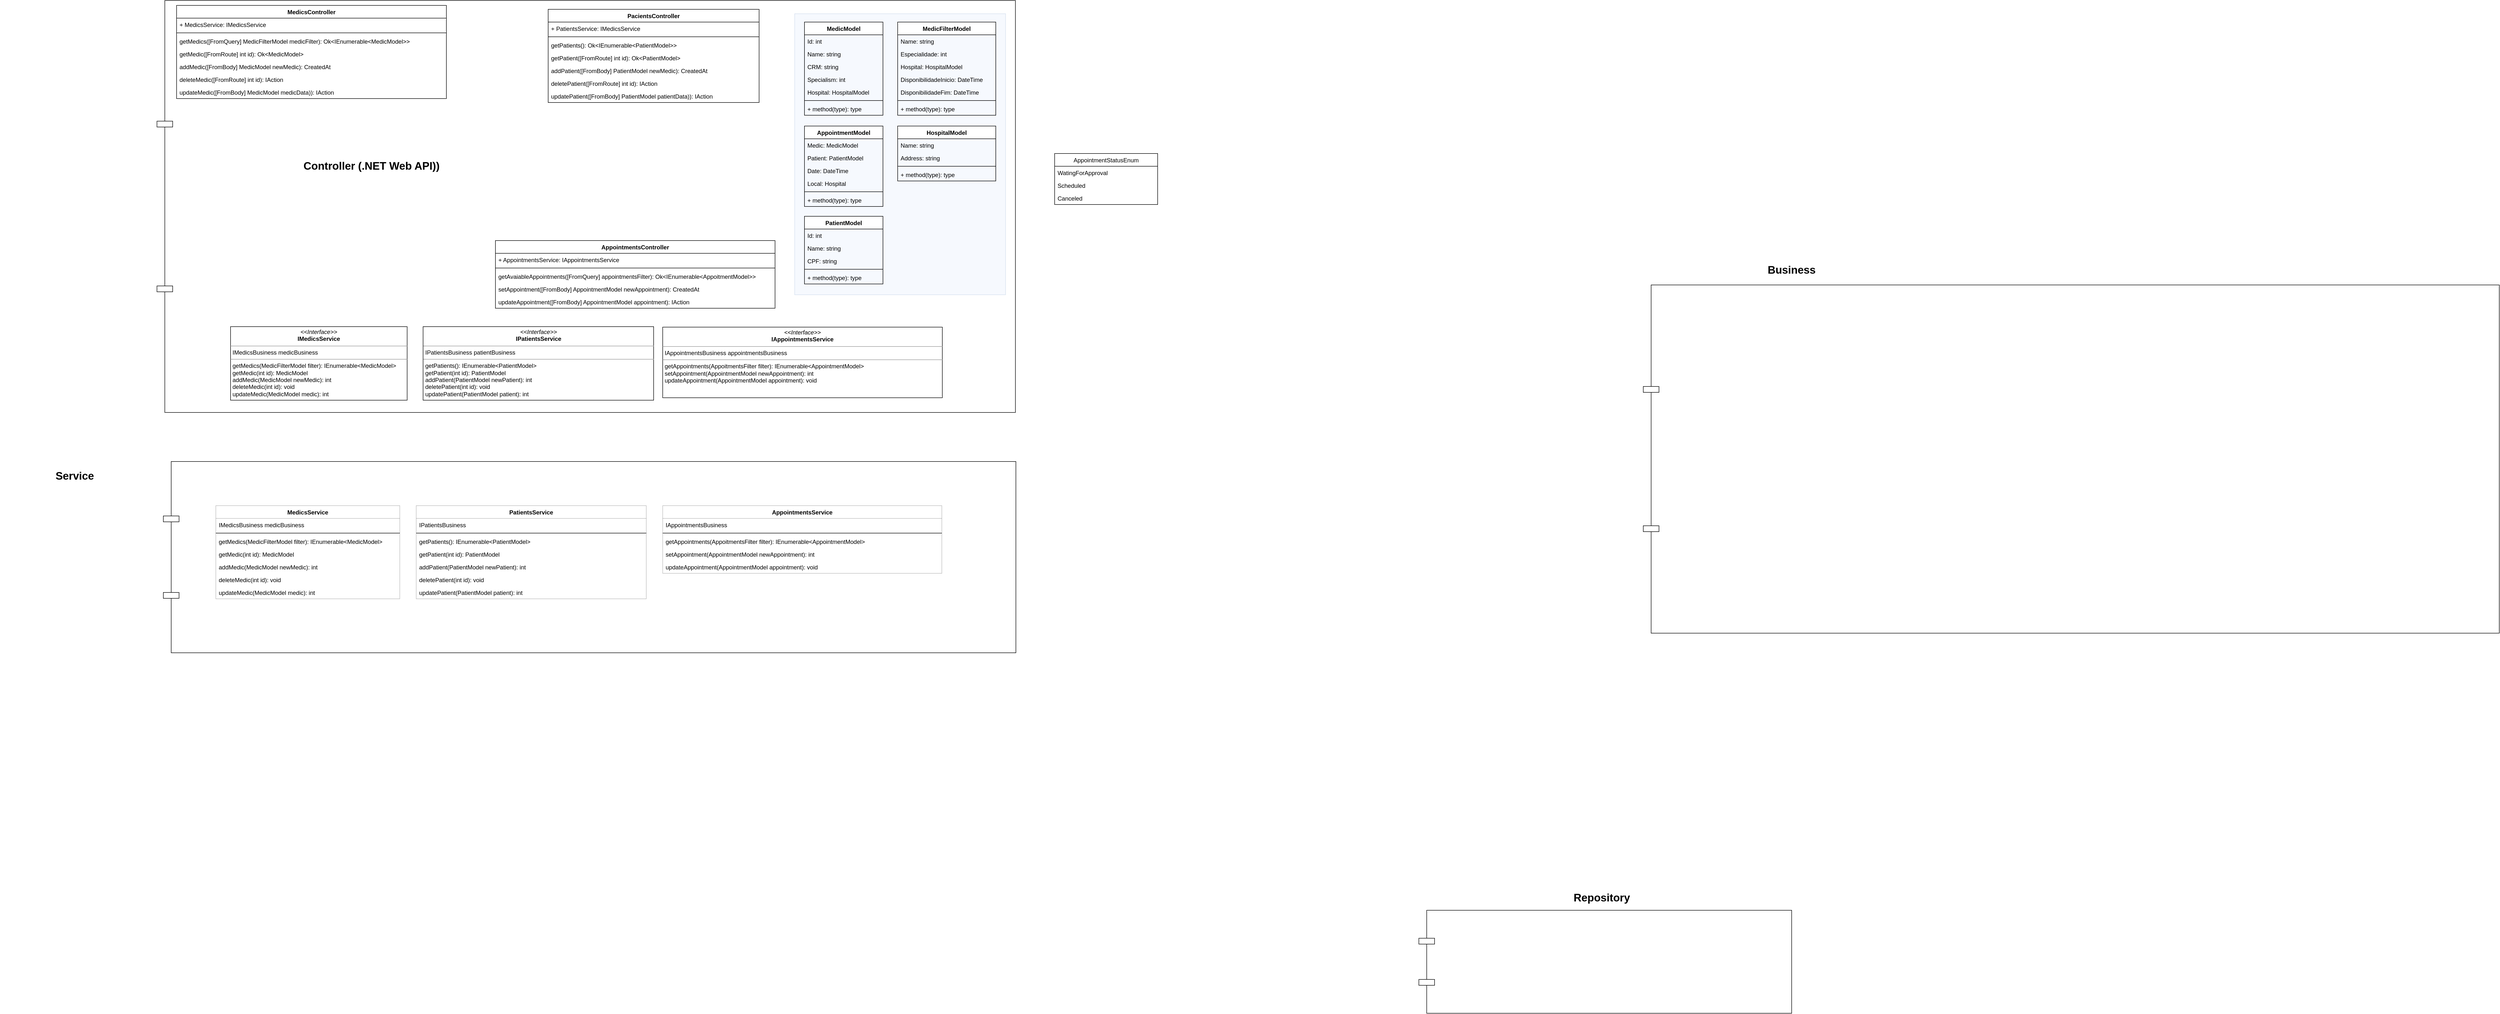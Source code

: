 <mxfile version="12.3.5" type="github" pages="1">
  <diagram id="QFaych85ZG0VaQsIKV3E" name="Page-1">
    <mxGraphModel dx="5543" dy="2633" grid="1" gridSize="10" guides="1" tooltips="1" connect="1" arrows="1" fold="1" page="1" pageScale="1" pageWidth="850" pageHeight="1100" math="0" shadow="0">
      <root>
        <mxCell id="0"/>
        <mxCell id="1" parent="0"/>
        <mxCell id="j8hB8es19KLFHc6PdqS8-7" value="" style="shape=component;align=left;spacingLeft=36;fontSize=22;" parent="1" vertex="1">
          <mxGeometry x="20" y="60" width="1750" height="840" as="geometry"/>
        </mxCell>
        <mxCell id="6EtjrWwbFe3XrMgIN223-20" value="" style="rounded=0;whiteSpace=wrap;html=1;fillColor=#dae8fc;strokeColor=#6c8ebf;opacity=25;" vertex="1" parent="1">
          <mxGeometry x="1320" y="87" width="430" height="573" as="geometry"/>
        </mxCell>
        <mxCell id="j8hB8es19KLFHc6PdqS8-4" value="Controller (.NET Web API))" style="text;html=1;strokeColor=none;fillColor=none;align=center;verticalAlign=middle;whiteSpace=wrap;rounded=0;fontSize=22;fontStyle=1" parent="1" vertex="1">
          <mxGeometry x="305" y="388" width="305" height="20" as="geometry"/>
        </mxCell>
        <mxCell id="j8hB8es19KLFHc6PdqS8-5" value="Business" style="text;html=1;strokeColor=none;fillColor=none;align=center;verticalAlign=middle;whiteSpace=wrap;rounded=0;fontSize=22;fontStyle=1" parent="1" vertex="1">
          <mxGeometry x="3200" y="600" width="305" height="20" as="geometry"/>
        </mxCell>
        <mxCell id="j8hB8es19KLFHc6PdqS8-6" value="Repository" style="text;html=1;strokeColor=none;fillColor=none;align=center;verticalAlign=middle;whiteSpace=wrap;rounded=0;fontSize=22;fontStyle=1" parent="1" vertex="1">
          <mxGeometry x="2812.5" y="1880" width="305" height="20" as="geometry"/>
        </mxCell>
        <mxCell id="j8hB8es19KLFHc6PdqS8-8" value="" style="shape=component;align=left;spacingLeft=36;fontSize=22;" parent="1" vertex="1">
          <mxGeometry x="3050" y="640" width="1745" height="710" as="geometry"/>
        </mxCell>
        <mxCell id="j8hB8es19KLFHc6PdqS8-9" value="" style="shape=component;align=left;spacingLeft=36;fontSize=22;" parent="1" vertex="1">
          <mxGeometry x="2592.5" y="1915" width="760" height="210" as="geometry"/>
        </mxCell>
        <mxCell id="j8hB8es19KLFHc6PdqS8-11" value="MedicsController" style="swimlane;fontStyle=1;align=center;verticalAlign=top;childLayout=stackLayout;horizontal=1;startSize=26;horizontalStack=0;resizeParent=1;resizeParentMax=0;resizeLast=0;collapsible=1;marginBottom=0;fontSize=12;" parent="1" vertex="1">
          <mxGeometry x="60" y="70" width="550" height="190" as="geometry"/>
        </mxCell>
        <mxCell id="j8hB8es19KLFHc6PdqS8-12" value="+ MedicsService: IMedicsService" style="text;strokeColor=none;fillColor=none;align=left;verticalAlign=top;spacingLeft=4;spacingRight=4;overflow=hidden;rotatable=0;points=[[0,0.5],[1,0.5]];portConstraint=eastwest;" parent="j8hB8es19KLFHc6PdqS8-11" vertex="1">
          <mxGeometry y="26" width="550" height="26" as="geometry"/>
        </mxCell>
        <mxCell id="j8hB8es19KLFHc6PdqS8-13" value="" style="line;strokeWidth=1;fillColor=none;align=left;verticalAlign=middle;spacingTop=-1;spacingLeft=3;spacingRight=3;rotatable=0;labelPosition=right;points=[];portConstraint=eastwest;" parent="j8hB8es19KLFHc6PdqS8-11" vertex="1">
          <mxGeometry y="52" width="550" height="8" as="geometry"/>
        </mxCell>
        <mxCell id="j8hB8es19KLFHc6PdqS8-14" value="getMedics([FromQuery] MedicFilterModel medicFilter): Ok&lt;IEnumerable&lt;MedicModel&gt;&gt;" style="text;strokeColor=none;fillColor=none;align=left;verticalAlign=top;spacingLeft=4;spacingRight=4;overflow=hidden;rotatable=0;points=[[0,0.5],[1,0.5]];portConstraint=eastwest;" parent="j8hB8es19KLFHc6PdqS8-11" vertex="1">
          <mxGeometry y="60" width="550" height="26" as="geometry"/>
        </mxCell>
        <mxCell id="j8hB8es19KLFHc6PdqS8-15" value="getMedic([FromRoute] int id): Ok&lt;MedicModel&gt;" style="text;strokeColor=none;fillColor=none;align=left;verticalAlign=top;spacingLeft=4;spacingRight=4;overflow=hidden;rotatable=0;points=[[0,0.5],[1,0.5]];portConstraint=eastwest;" parent="j8hB8es19KLFHc6PdqS8-11" vertex="1">
          <mxGeometry y="86" width="550" height="26" as="geometry"/>
        </mxCell>
        <mxCell id="j8hB8es19KLFHc6PdqS8-16" value="addMedic([FromBody] MedicModel newMedic): CreatedAt" style="text;strokeColor=none;fillColor=none;align=left;verticalAlign=top;spacingLeft=4;spacingRight=4;overflow=hidden;rotatable=0;points=[[0,0.5],[1,0.5]];portConstraint=eastwest;" parent="j8hB8es19KLFHc6PdqS8-11" vertex="1">
          <mxGeometry y="112" width="550" height="26" as="geometry"/>
        </mxCell>
        <mxCell id="j8hB8es19KLFHc6PdqS8-17" value="deleteMedic([FromRoute] int id): IAction" style="text;strokeColor=none;fillColor=none;align=left;verticalAlign=top;spacingLeft=4;spacingRight=4;overflow=hidden;rotatable=0;points=[[0,0.5],[1,0.5]];portConstraint=eastwest;" parent="j8hB8es19KLFHc6PdqS8-11" vertex="1">
          <mxGeometry y="138" width="550" height="26" as="geometry"/>
        </mxCell>
        <mxCell id="j8hB8es19KLFHc6PdqS8-18" value="updateMedic([FromBody] MedicModel medicData)): IAction" style="text;strokeColor=none;fillColor=none;align=left;verticalAlign=top;spacingLeft=4;spacingRight=4;overflow=hidden;rotatable=0;points=[[0,0.5],[1,0.5]];portConstraint=eastwest;" parent="j8hB8es19KLFHc6PdqS8-11" vertex="1">
          <mxGeometry y="164" width="550" height="26" as="geometry"/>
        </mxCell>
        <mxCell id="j8hB8es19KLFHc6PdqS8-19" value="PacientsController" style="swimlane;fontStyle=1;align=center;verticalAlign=top;childLayout=stackLayout;horizontal=1;startSize=26;horizontalStack=0;resizeParent=1;resizeParentMax=0;resizeLast=0;collapsible=1;marginBottom=0;fontSize=12;" parent="1" vertex="1">
          <mxGeometry x="817.5" y="78" width="430" height="190" as="geometry"/>
        </mxCell>
        <mxCell id="j8hB8es19KLFHc6PdqS8-20" value="+ PatientsService: IMedicsService" style="text;strokeColor=none;fillColor=none;align=left;verticalAlign=top;spacingLeft=4;spacingRight=4;overflow=hidden;rotatable=0;points=[[0,0.5],[1,0.5]];portConstraint=eastwest;" parent="j8hB8es19KLFHc6PdqS8-19" vertex="1">
          <mxGeometry y="26" width="430" height="26" as="geometry"/>
        </mxCell>
        <mxCell id="j8hB8es19KLFHc6PdqS8-21" value="" style="line;strokeWidth=1;fillColor=none;align=left;verticalAlign=middle;spacingTop=-1;spacingLeft=3;spacingRight=3;rotatable=0;labelPosition=right;points=[];portConstraint=eastwest;" parent="j8hB8es19KLFHc6PdqS8-19" vertex="1">
          <mxGeometry y="52" width="430" height="8" as="geometry"/>
        </mxCell>
        <mxCell id="j8hB8es19KLFHc6PdqS8-22" value="getPatients(): Ok&lt;IEnumerable&lt;PatientModel&gt;&gt;" style="text;strokeColor=none;fillColor=none;align=left;verticalAlign=top;spacingLeft=4;spacingRight=4;overflow=hidden;rotatable=0;points=[[0,0.5],[1,0.5]];portConstraint=eastwest;" parent="j8hB8es19KLFHc6PdqS8-19" vertex="1">
          <mxGeometry y="60" width="430" height="26" as="geometry"/>
        </mxCell>
        <mxCell id="j8hB8es19KLFHc6PdqS8-23" value="getPatient([FromRoute] int id): Ok&lt;PatientModel&gt;" style="text;strokeColor=none;fillColor=none;align=left;verticalAlign=top;spacingLeft=4;spacingRight=4;overflow=hidden;rotatable=0;points=[[0,0.5],[1,0.5]];portConstraint=eastwest;" parent="j8hB8es19KLFHc6PdqS8-19" vertex="1">
          <mxGeometry y="86" width="430" height="26" as="geometry"/>
        </mxCell>
        <mxCell id="j8hB8es19KLFHc6PdqS8-24" value="addPatient([FromBody] PatientModel newMedic): CreatedAt" style="text;strokeColor=none;fillColor=none;align=left;verticalAlign=top;spacingLeft=4;spacingRight=4;overflow=hidden;rotatable=0;points=[[0,0.5],[1,0.5]];portConstraint=eastwest;" parent="j8hB8es19KLFHc6PdqS8-19" vertex="1">
          <mxGeometry y="112" width="430" height="26" as="geometry"/>
        </mxCell>
        <mxCell id="j8hB8es19KLFHc6PdqS8-25" value="deletePatient([FromRoute] int id): IAction" style="text;strokeColor=none;fillColor=none;align=left;verticalAlign=top;spacingLeft=4;spacingRight=4;overflow=hidden;rotatable=0;points=[[0,0.5],[1,0.5]];portConstraint=eastwest;" parent="j8hB8es19KLFHc6PdqS8-19" vertex="1">
          <mxGeometry y="138" width="430" height="26" as="geometry"/>
        </mxCell>
        <mxCell id="j8hB8es19KLFHc6PdqS8-26" value="updatePatient([FromBody] PatientModel patientData)): IAction" style="text;strokeColor=none;fillColor=none;align=left;verticalAlign=top;spacingLeft=4;spacingRight=4;overflow=hidden;rotatable=0;points=[[0,0.5],[1,0.5]];portConstraint=eastwest;" parent="j8hB8es19KLFHc6PdqS8-19" vertex="1">
          <mxGeometry y="164" width="430" height="26" as="geometry"/>
        </mxCell>
        <mxCell id="j8hB8es19KLFHc6PdqS8-28" value="MedicModel" style="swimlane;fontStyle=1;align=center;verticalAlign=top;childLayout=stackLayout;horizontal=1;startSize=26;horizontalStack=0;resizeParent=1;resizeParentMax=0;resizeLast=0;collapsible=1;marginBottom=0;fontSize=12;" parent="1" vertex="1">
          <mxGeometry x="1340" y="104" width="160" height="190" as="geometry"/>
        </mxCell>
        <mxCell id="j8hB8es19KLFHc6PdqS8-29" value="Id: int" style="text;strokeColor=none;fillColor=none;align=left;verticalAlign=top;spacingLeft=4;spacingRight=4;overflow=hidden;rotatable=0;points=[[0,0.5],[1,0.5]];portConstraint=eastwest;" parent="j8hB8es19KLFHc6PdqS8-28" vertex="1">
          <mxGeometry y="26" width="160" height="26" as="geometry"/>
        </mxCell>
        <mxCell id="j8hB8es19KLFHc6PdqS8-36" value="Name: string" style="text;strokeColor=none;fillColor=none;align=left;verticalAlign=top;spacingLeft=4;spacingRight=4;overflow=hidden;rotatable=0;points=[[0,0.5],[1,0.5]];portConstraint=eastwest;" parent="j8hB8es19KLFHc6PdqS8-28" vertex="1">
          <mxGeometry y="52" width="160" height="26" as="geometry"/>
        </mxCell>
        <mxCell id="j8hB8es19KLFHc6PdqS8-37" value="CRM: string" style="text;strokeColor=none;fillColor=none;align=left;verticalAlign=top;spacingLeft=4;spacingRight=4;overflow=hidden;rotatable=0;points=[[0,0.5],[1,0.5]];portConstraint=eastwest;" parent="j8hB8es19KLFHc6PdqS8-28" vertex="1">
          <mxGeometry y="78" width="160" height="26" as="geometry"/>
        </mxCell>
        <mxCell id="j8hB8es19KLFHc6PdqS8-41" value="Specialism: int" style="text;strokeColor=none;fillColor=none;align=left;verticalAlign=top;spacingLeft=4;spacingRight=4;overflow=hidden;rotatable=0;points=[[0,0.5],[1,0.5]];portConstraint=eastwest;" parent="j8hB8es19KLFHc6PdqS8-28" vertex="1">
          <mxGeometry y="104" width="160" height="26" as="geometry"/>
        </mxCell>
        <mxCell id="j8hB8es19KLFHc6PdqS8-51" value="Hospital: HospitalModel" style="text;strokeColor=none;fillColor=none;align=left;verticalAlign=top;spacingLeft=4;spacingRight=4;overflow=hidden;rotatable=0;points=[[0,0.5],[1,0.5]];portConstraint=eastwest;" parent="j8hB8es19KLFHc6PdqS8-28" vertex="1">
          <mxGeometry y="130" width="160" height="26" as="geometry"/>
        </mxCell>
        <mxCell id="j8hB8es19KLFHc6PdqS8-30" value="" style="line;strokeWidth=1;fillColor=none;align=left;verticalAlign=middle;spacingTop=-1;spacingLeft=3;spacingRight=3;rotatable=0;labelPosition=right;points=[];portConstraint=eastwest;" parent="j8hB8es19KLFHc6PdqS8-28" vertex="1">
          <mxGeometry y="156" width="160" height="8" as="geometry"/>
        </mxCell>
        <mxCell id="j8hB8es19KLFHc6PdqS8-31" value="+ method(type): type" style="text;strokeColor=none;fillColor=none;align=left;verticalAlign=top;spacingLeft=4;spacingRight=4;overflow=hidden;rotatable=0;points=[[0,0.5],[1,0.5]];portConstraint=eastwest;" parent="j8hB8es19KLFHc6PdqS8-28" vertex="1">
          <mxGeometry y="164" width="160" height="26" as="geometry"/>
        </mxCell>
        <mxCell id="j8hB8es19KLFHc6PdqS8-32" value="PatientModel" style="swimlane;fontStyle=1;align=center;verticalAlign=top;childLayout=stackLayout;horizontal=1;startSize=26;horizontalStack=0;resizeParent=1;resizeParentMax=0;resizeLast=0;collapsible=1;marginBottom=0;fontSize=12;" parent="1" vertex="1">
          <mxGeometry x="1340" y="500" width="160" height="138" as="geometry"/>
        </mxCell>
        <mxCell id="j8hB8es19KLFHc6PdqS8-33" value="Id: int" style="text;strokeColor=none;fillColor=none;align=left;verticalAlign=top;spacingLeft=4;spacingRight=4;overflow=hidden;rotatable=0;points=[[0,0.5],[1,0.5]];portConstraint=eastwest;" parent="j8hB8es19KLFHc6PdqS8-32" vertex="1">
          <mxGeometry y="26" width="160" height="26" as="geometry"/>
        </mxCell>
        <mxCell id="j8hB8es19KLFHc6PdqS8-38" value="Name: string" style="text;strokeColor=none;fillColor=none;align=left;verticalAlign=top;spacingLeft=4;spacingRight=4;overflow=hidden;rotatable=0;points=[[0,0.5],[1,0.5]];portConstraint=eastwest;" parent="j8hB8es19KLFHc6PdqS8-32" vertex="1">
          <mxGeometry y="52" width="160" height="26" as="geometry"/>
        </mxCell>
        <mxCell id="j8hB8es19KLFHc6PdqS8-39" value="CPF: string" style="text;strokeColor=none;fillColor=none;align=left;verticalAlign=top;spacingLeft=4;spacingRight=4;overflow=hidden;rotatable=0;points=[[0,0.5],[1,0.5]];portConstraint=eastwest;" parent="j8hB8es19KLFHc6PdqS8-32" vertex="1">
          <mxGeometry y="78" width="160" height="26" as="geometry"/>
        </mxCell>
        <mxCell id="j8hB8es19KLFHc6PdqS8-34" value="" style="line;strokeWidth=1;fillColor=none;align=left;verticalAlign=middle;spacingTop=-1;spacingLeft=3;spacingRight=3;rotatable=0;labelPosition=right;points=[];portConstraint=eastwest;" parent="j8hB8es19KLFHc6PdqS8-32" vertex="1">
          <mxGeometry y="104" width="160" height="8" as="geometry"/>
        </mxCell>
        <mxCell id="j8hB8es19KLFHc6PdqS8-35" value="+ method(type): type" style="text;strokeColor=none;fillColor=none;align=left;verticalAlign=top;spacingLeft=4;spacingRight=4;overflow=hidden;rotatable=0;points=[[0,0.5],[1,0.5]];portConstraint=eastwest;" parent="j8hB8es19KLFHc6PdqS8-32" vertex="1">
          <mxGeometry y="112" width="160" height="26" as="geometry"/>
        </mxCell>
        <mxCell id="j8hB8es19KLFHc6PdqS8-42" value="AppointmentsController" style="swimlane;fontStyle=1;align=center;verticalAlign=top;childLayout=stackLayout;horizontal=1;startSize=26;horizontalStack=0;resizeParent=1;resizeParentMax=0;resizeLast=0;collapsible=1;marginBottom=0;fontSize=12;" parent="1" vertex="1">
          <mxGeometry x="710" y="549.5" width="570" height="138" as="geometry"/>
        </mxCell>
        <mxCell id="j8hB8es19KLFHc6PdqS8-43" value="+ AppointmentsService: IAppointmentsService" style="text;strokeColor=none;fillColor=none;align=left;verticalAlign=top;spacingLeft=4;spacingRight=4;overflow=hidden;rotatable=0;points=[[0,0.5],[1,0.5]];portConstraint=eastwest;" parent="j8hB8es19KLFHc6PdqS8-42" vertex="1">
          <mxGeometry y="26" width="570" height="26" as="geometry"/>
        </mxCell>
        <mxCell id="j8hB8es19KLFHc6PdqS8-44" value="" style="line;strokeWidth=1;fillColor=none;align=left;verticalAlign=middle;spacingTop=-1;spacingLeft=3;spacingRight=3;rotatable=0;labelPosition=right;points=[];portConstraint=eastwest;" parent="j8hB8es19KLFHc6PdqS8-42" vertex="1">
          <mxGeometry y="52" width="570" height="8" as="geometry"/>
        </mxCell>
        <mxCell id="j8hB8es19KLFHc6PdqS8-45" value="getAvaiableAppointments([FromQuery] appointmentsFilter): Ok&lt;IEnumerable&lt;AppoitmentModel&gt;&gt;" style="text;strokeColor=none;fillColor=none;align=left;verticalAlign=top;spacingLeft=4;spacingRight=4;overflow=hidden;rotatable=0;points=[[0,0.5],[1,0.5]];portConstraint=eastwest;" parent="j8hB8es19KLFHc6PdqS8-42" vertex="1">
          <mxGeometry y="60" width="570" height="26" as="geometry"/>
        </mxCell>
        <mxCell id="6EtjrWwbFe3XrMgIN223-1" value="setAppointment([FromBody] AppointmentModel newAppointment): CreatedAt" style="text;strokeColor=none;fillColor=none;align=left;verticalAlign=top;spacingLeft=4;spacingRight=4;overflow=hidden;rotatable=0;points=[[0,0.5],[1,0.5]];portConstraint=eastwest;" vertex="1" parent="j8hB8es19KLFHc6PdqS8-42">
          <mxGeometry y="86" width="570" height="26" as="geometry"/>
        </mxCell>
        <mxCell id="6EtjrWwbFe3XrMgIN223-12" value="updateAppointment([FromBody] AppointmentModel appointment): IAction" style="text;strokeColor=none;fillColor=none;align=left;verticalAlign=top;spacingLeft=4;spacingRight=4;overflow=hidden;rotatable=0;points=[[0,0.5],[1,0.5]];portConstraint=eastwest;" vertex="1" parent="j8hB8es19KLFHc6PdqS8-42">
          <mxGeometry y="112" width="570" height="26" as="geometry"/>
        </mxCell>
        <mxCell id="j8hB8es19KLFHc6PdqS8-52" value="MedicFilterModel" style="swimlane;fontStyle=1;align=center;verticalAlign=top;childLayout=stackLayout;horizontal=1;startSize=26;horizontalStack=0;resizeParent=1;resizeParentMax=0;resizeLast=0;collapsible=1;marginBottom=0;fontSize=12;" parent="1" vertex="1">
          <mxGeometry x="1530" y="104" width="200" height="190" as="geometry"/>
        </mxCell>
        <mxCell id="j8hB8es19KLFHc6PdqS8-54" value="Name: string" style="text;strokeColor=none;fillColor=none;align=left;verticalAlign=top;spacingLeft=4;spacingRight=4;overflow=hidden;rotatable=0;points=[[0,0.5],[1,0.5]];portConstraint=eastwest;" parent="j8hB8es19KLFHc6PdqS8-52" vertex="1">
          <mxGeometry y="26" width="200" height="26" as="geometry"/>
        </mxCell>
        <mxCell id="j8hB8es19KLFHc6PdqS8-56" value="Especialidade: int" style="text;strokeColor=none;fillColor=none;align=left;verticalAlign=top;spacingLeft=4;spacingRight=4;overflow=hidden;rotatable=0;points=[[0,0.5],[1,0.5]];portConstraint=eastwest;" parent="j8hB8es19KLFHc6PdqS8-52" vertex="1">
          <mxGeometry y="52" width="200" height="26" as="geometry"/>
        </mxCell>
        <mxCell id="j8hB8es19KLFHc6PdqS8-57" value="Hospital: HospitalModel" style="text;strokeColor=none;fillColor=none;align=left;verticalAlign=top;spacingLeft=4;spacingRight=4;overflow=hidden;rotatable=0;points=[[0,0.5],[1,0.5]];portConstraint=eastwest;" parent="j8hB8es19KLFHc6PdqS8-52" vertex="1">
          <mxGeometry y="78" width="200" height="26" as="geometry"/>
        </mxCell>
        <mxCell id="j8hB8es19KLFHc6PdqS8-60" value="DisponibilidadeInicio: DateTime" style="text;strokeColor=none;fillColor=none;align=left;verticalAlign=top;spacingLeft=4;spacingRight=4;overflow=hidden;rotatable=0;points=[[0,0.5],[1,0.5]];portConstraint=eastwest;" parent="j8hB8es19KLFHc6PdqS8-52" vertex="1">
          <mxGeometry y="104" width="200" height="26" as="geometry"/>
        </mxCell>
        <mxCell id="j8hB8es19KLFHc6PdqS8-61" value="DisponibilidadeFim: DateTime" style="text;strokeColor=none;fillColor=none;align=left;verticalAlign=top;spacingLeft=4;spacingRight=4;overflow=hidden;rotatable=0;points=[[0,0.5],[1,0.5]];portConstraint=eastwest;" parent="j8hB8es19KLFHc6PdqS8-52" vertex="1">
          <mxGeometry y="130" width="200" height="26" as="geometry"/>
        </mxCell>
        <mxCell id="j8hB8es19KLFHc6PdqS8-58" value="" style="line;strokeWidth=1;fillColor=none;align=left;verticalAlign=middle;spacingTop=-1;spacingLeft=3;spacingRight=3;rotatable=0;labelPosition=right;points=[];portConstraint=eastwest;" parent="j8hB8es19KLFHc6PdqS8-52" vertex="1">
          <mxGeometry y="156" width="200" height="8" as="geometry"/>
        </mxCell>
        <mxCell id="j8hB8es19KLFHc6PdqS8-59" value="+ method(type): type" style="text;strokeColor=none;fillColor=none;align=left;verticalAlign=top;spacingLeft=4;spacingRight=4;overflow=hidden;rotatable=0;points=[[0,0.5],[1,0.5]];portConstraint=eastwest;" parent="j8hB8es19KLFHc6PdqS8-52" vertex="1">
          <mxGeometry y="164" width="200" height="26" as="geometry"/>
        </mxCell>
        <mxCell id="j8hB8es19KLFHc6PdqS8-62" value="AppointmentModel" style="swimlane;fontStyle=1;align=center;verticalAlign=top;childLayout=stackLayout;horizontal=1;startSize=26;horizontalStack=0;resizeParent=1;resizeParentMax=0;resizeLast=0;collapsible=1;marginBottom=0;fontSize=12;" parent="1" vertex="1">
          <mxGeometry x="1340" y="316" width="160" height="164" as="geometry"/>
        </mxCell>
        <mxCell id="j8hB8es19KLFHc6PdqS8-64" value="Medic: MedicModel" style="text;strokeColor=none;fillColor=none;align=left;verticalAlign=top;spacingLeft=4;spacingRight=4;overflow=hidden;rotatable=0;points=[[0,0.5],[1,0.5]];portConstraint=eastwest;" parent="j8hB8es19KLFHc6PdqS8-62" vertex="1">
          <mxGeometry y="26" width="160" height="26" as="geometry"/>
        </mxCell>
        <mxCell id="6EtjrWwbFe3XrMgIN223-2" value="Patient: PatientModel" style="text;strokeColor=none;fillColor=none;align=left;verticalAlign=top;spacingLeft=4;spacingRight=4;overflow=hidden;rotatable=0;points=[[0,0.5],[1,0.5]];portConstraint=eastwest;" vertex="1" parent="j8hB8es19KLFHc6PdqS8-62">
          <mxGeometry y="52" width="160" height="26" as="geometry"/>
        </mxCell>
        <mxCell id="j8hB8es19KLFHc6PdqS8-65" value="Date: DateTime" style="text;strokeColor=none;fillColor=none;align=left;verticalAlign=top;spacingLeft=4;spacingRight=4;overflow=hidden;rotatable=0;points=[[0,0.5],[1,0.5]];portConstraint=eastwest;" parent="j8hB8es19KLFHc6PdqS8-62" vertex="1">
          <mxGeometry y="78" width="160" height="26" as="geometry"/>
        </mxCell>
        <mxCell id="6EtjrWwbFe3XrMgIN223-3" value="Local: Hospital" style="text;strokeColor=none;fillColor=none;align=left;verticalAlign=top;spacingLeft=4;spacingRight=4;overflow=hidden;rotatable=0;points=[[0,0.5],[1,0.5]];portConstraint=eastwest;" vertex="1" parent="j8hB8es19KLFHc6PdqS8-62">
          <mxGeometry y="104" width="160" height="26" as="geometry"/>
        </mxCell>
        <mxCell id="j8hB8es19KLFHc6PdqS8-66" value="" style="line;strokeWidth=1;fillColor=none;align=left;verticalAlign=middle;spacingTop=-1;spacingLeft=3;spacingRight=3;rotatable=0;labelPosition=right;points=[];portConstraint=eastwest;" parent="j8hB8es19KLFHc6PdqS8-62" vertex="1">
          <mxGeometry y="130" width="160" height="8" as="geometry"/>
        </mxCell>
        <mxCell id="j8hB8es19KLFHc6PdqS8-67" value="+ method(type): type" style="text;strokeColor=none;fillColor=none;align=left;verticalAlign=top;spacingLeft=4;spacingRight=4;overflow=hidden;rotatable=0;points=[[0,0.5],[1,0.5]];portConstraint=eastwest;" parent="j8hB8es19KLFHc6PdqS8-62" vertex="1">
          <mxGeometry y="138" width="160" height="26" as="geometry"/>
        </mxCell>
        <mxCell id="j8hB8es19KLFHc6PdqS8-69" value="Service" style="text;html=1;strokeColor=none;fillColor=none;align=center;verticalAlign=middle;whiteSpace=wrap;rounded=0;fontSize=22;fontStyle=1" parent="1" vertex="1">
          <mxGeometry x="-300" y="1020" width="305" height="20" as="geometry"/>
        </mxCell>
        <mxCell id="j8hB8es19KLFHc6PdqS8-70" value="" style="shape=component;align=left;spacingLeft=36;fontSize=22;" parent="1" vertex="1">
          <mxGeometry x="33" y="1000" width="1738" height="390" as="geometry"/>
        </mxCell>
        <mxCell id="6EtjrWwbFe3XrMgIN223-4" value="HospitalModel" style="swimlane;fontStyle=1;align=center;verticalAlign=top;childLayout=stackLayout;horizontal=1;startSize=26;horizontalStack=0;resizeParent=1;resizeParentMax=0;resizeLast=0;collapsible=1;marginBottom=0;fontSize=12;" vertex="1" parent="1">
          <mxGeometry x="1530" y="316" width="200" height="112" as="geometry"/>
        </mxCell>
        <mxCell id="6EtjrWwbFe3XrMgIN223-5" value="Name: string" style="text;strokeColor=none;fillColor=none;align=left;verticalAlign=top;spacingLeft=4;spacingRight=4;overflow=hidden;rotatable=0;points=[[0,0.5],[1,0.5]];portConstraint=eastwest;" vertex="1" parent="6EtjrWwbFe3XrMgIN223-4">
          <mxGeometry y="26" width="200" height="26" as="geometry"/>
        </mxCell>
        <mxCell id="6EtjrWwbFe3XrMgIN223-6" value="Address: string" style="text;strokeColor=none;fillColor=none;align=left;verticalAlign=top;spacingLeft=4;spacingRight=4;overflow=hidden;rotatable=0;points=[[0,0.5],[1,0.5]];portConstraint=eastwest;" vertex="1" parent="6EtjrWwbFe3XrMgIN223-4">
          <mxGeometry y="52" width="200" height="26" as="geometry"/>
        </mxCell>
        <mxCell id="6EtjrWwbFe3XrMgIN223-10" value="" style="line;strokeWidth=1;fillColor=none;align=left;verticalAlign=middle;spacingTop=-1;spacingLeft=3;spacingRight=3;rotatable=0;labelPosition=right;points=[];portConstraint=eastwest;" vertex="1" parent="6EtjrWwbFe3XrMgIN223-4">
          <mxGeometry y="78" width="200" height="8" as="geometry"/>
        </mxCell>
        <mxCell id="6EtjrWwbFe3XrMgIN223-11" value="+ method(type): type" style="text;strokeColor=none;fillColor=none;align=left;verticalAlign=top;spacingLeft=4;spacingRight=4;overflow=hidden;rotatable=0;points=[[0,0.5],[1,0.5]];portConstraint=eastwest;" vertex="1" parent="6EtjrWwbFe3XrMgIN223-4">
          <mxGeometry y="86" width="200" height="26" as="geometry"/>
        </mxCell>
        <mxCell id="6EtjrWwbFe3XrMgIN223-13" value="AppointmentStatusEnum" style="swimlane;fontStyle=0;childLayout=stackLayout;horizontal=1;startSize=26;fillColor=none;horizontalStack=0;resizeParent=1;resizeParentMax=0;resizeLast=0;collapsible=1;marginBottom=0;" vertex="1" parent="1">
          <mxGeometry x="1850" y="372" width="210" height="104" as="geometry"/>
        </mxCell>
        <mxCell id="6EtjrWwbFe3XrMgIN223-14" value="WatingForApproval" style="text;strokeColor=none;fillColor=none;align=left;verticalAlign=top;spacingLeft=4;spacingRight=4;overflow=hidden;rotatable=0;points=[[0,0.5],[1,0.5]];portConstraint=eastwest;" vertex="1" parent="6EtjrWwbFe3XrMgIN223-13">
          <mxGeometry y="26" width="210" height="26" as="geometry"/>
        </mxCell>
        <mxCell id="6EtjrWwbFe3XrMgIN223-15" value="Scheduled" style="text;strokeColor=none;fillColor=none;align=left;verticalAlign=top;spacingLeft=4;spacingRight=4;overflow=hidden;rotatable=0;points=[[0,0.5],[1,0.5]];portConstraint=eastwest;" vertex="1" parent="6EtjrWwbFe3XrMgIN223-13">
          <mxGeometry y="52" width="210" height="26" as="geometry"/>
        </mxCell>
        <mxCell id="6EtjrWwbFe3XrMgIN223-16" value="Canceled" style="text;strokeColor=none;fillColor=none;align=left;verticalAlign=top;spacingLeft=4;spacingRight=4;overflow=hidden;rotatable=0;points=[[0,0.5],[1,0.5]];portConstraint=eastwest;" vertex="1" parent="6EtjrWwbFe3XrMgIN223-13">
          <mxGeometry y="78" width="210" height="26" as="geometry"/>
        </mxCell>
        <mxCell id="6EtjrWwbFe3XrMgIN223-17" value="&lt;p style=&quot;margin: 0px ; margin-top: 4px ; text-align: center&quot;&gt;&lt;i&gt;&amp;lt;&amp;lt;Interface&amp;gt;&amp;gt;&lt;/i&gt;&lt;br&gt;&lt;b&gt;IMedicsService&lt;/b&gt;&lt;/p&gt;&lt;hr size=&quot;1&quot;&gt;&lt;p style=&quot;margin: 0px ; margin-left: 4px&quot;&gt;IMedicsBusiness medicBusiness&lt;/p&gt;&lt;hr size=&quot;1&quot;&gt;&lt;p style=&quot;margin: 0px ; margin-left: 4px&quot;&gt;getMedics(MedicFilterModel filter): IEnumerable&amp;lt;MedicModel&amp;gt;&lt;br&gt;getMedic(int id): MedicModel&lt;/p&gt;&lt;p style=&quot;margin: 0px ; margin-left: 4px&quot;&gt;addMedic(MedicModel newMedic): int&lt;/p&gt;&lt;p style=&quot;margin: 0px ; margin-left: 4px&quot;&gt;deleteMedic(int id): void&lt;/p&gt;&lt;p style=&quot;margin: 0px ; margin-left: 4px&quot;&gt;updateMedic(MedicModel medic): int&lt;/p&gt;" style="verticalAlign=top;align=left;overflow=fill;fontSize=12;fontFamily=Helvetica;html=1;" vertex="1" parent="1">
          <mxGeometry x="170" y="725" width="360" height="150" as="geometry"/>
        </mxCell>
        <mxCell id="6EtjrWwbFe3XrMgIN223-18" value="&lt;p style=&quot;margin: 0px ; margin-top: 4px ; text-align: center&quot;&gt;&lt;i&gt;&amp;lt;&amp;lt;Interface&amp;gt;&amp;gt;&lt;/i&gt;&lt;br&gt;&lt;b&gt;IPatientsService&lt;/b&gt;&lt;/p&gt;&lt;hr size=&quot;1&quot;&gt;&lt;p style=&quot;margin: 0px ; margin-left: 4px&quot;&gt;IPatientsBusiness patientBusiness&lt;/p&gt;&lt;hr size=&quot;1&quot;&gt;&lt;p style=&quot;margin: 0px ; margin-left: 4px&quot;&gt;getPatients(): IEnumerable&amp;lt;PatientModel&amp;gt;&lt;/p&gt;&lt;p style=&quot;margin: 0px ; margin-left: 4px&quot;&gt;getPatient(int id): PatientModel&lt;/p&gt;&lt;p style=&quot;margin: 0px ; margin-left: 4px&quot;&gt;addPatient(PatientModel newPatient): int&lt;/p&gt;&lt;p style=&quot;margin: 0px ; margin-left: 4px&quot;&gt;deletePatient(int id): void&lt;/p&gt;&lt;p style=&quot;margin: 0px ; margin-left: 4px&quot;&gt;updatePatient(PatientModel patient): int&lt;/p&gt;" style="verticalAlign=top;align=left;overflow=fill;fontSize=12;fontFamily=Helvetica;html=1;" vertex="1" parent="1">
          <mxGeometry x="562.5" y="725" width="470" height="150" as="geometry"/>
        </mxCell>
        <mxCell id="6EtjrWwbFe3XrMgIN223-19" value="&lt;p style=&quot;margin: 0px ; margin-top: 4px ; text-align: center&quot;&gt;&lt;i&gt;&amp;lt;&amp;lt;Interface&amp;gt;&amp;gt;&lt;/i&gt;&lt;br&gt;&lt;b&gt;IAppointmentsService&lt;/b&gt;&lt;/p&gt;&lt;hr size=&quot;1&quot;&gt;&lt;p style=&quot;margin: 0px ; margin-left: 4px&quot;&gt;IAppointmentsBusiness appointmentsBusiness&lt;/p&gt;&lt;hr size=&quot;1&quot;&gt;&lt;p style=&quot;margin: 0px ; margin-left: 4px&quot;&gt;getAppointments(AppoitmentsFilter filter): IEnumerable&amp;lt;AppointmentModel&amp;gt;&lt;/p&gt;&lt;p style=&quot;margin: 0px ; margin-left: 4px&quot;&gt;setAppointment(AppointmentModel newAppointment): int&lt;/p&gt;&lt;p style=&quot;margin: 0px ; margin-left: 4px&quot;&gt;updateAppointment(AppointmentModel appointment): void&lt;br&gt;&lt;/p&gt;" style="verticalAlign=top;align=left;overflow=fill;fontSize=12;fontFamily=Helvetica;html=1;" vertex="1" parent="1">
          <mxGeometry x="1051" y="726" width="570" height="144" as="geometry"/>
        </mxCell>
        <mxCell id="6EtjrWwbFe3XrMgIN223-25" value="MedicsService" style="swimlane;fontStyle=1;align=center;verticalAlign=top;childLayout=stackLayout;horizontal=1;startSize=26;horizontalStack=0;resizeParent=1;resizeParentMax=0;resizeLast=0;collapsible=1;marginBottom=0;opacity=25;" vertex="1" parent="1">
          <mxGeometry x="140" y="1090" width="375" height="190" as="geometry"/>
        </mxCell>
        <mxCell id="6EtjrWwbFe3XrMgIN223-26" value="IMedicsBusiness medicBusiness" style="text;strokeColor=none;fillColor=none;align=left;verticalAlign=top;spacingLeft=4;spacingRight=4;overflow=hidden;rotatable=0;points=[[0,0.5],[1,0.5]];portConstraint=eastwest;" vertex="1" parent="6EtjrWwbFe3XrMgIN223-25">
          <mxGeometry y="26" width="375" height="26" as="geometry"/>
        </mxCell>
        <mxCell id="6EtjrWwbFe3XrMgIN223-27" value="" style="line;strokeWidth=1;fillColor=none;align=left;verticalAlign=middle;spacingTop=-1;spacingLeft=3;spacingRight=3;rotatable=0;labelPosition=right;points=[];portConstraint=eastwest;" vertex="1" parent="6EtjrWwbFe3XrMgIN223-25">
          <mxGeometry y="52" width="375" height="8" as="geometry"/>
        </mxCell>
        <mxCell id="6EtjrWwbFe3XrMgIN223-28" value="getMedics(MedicFilterModel filter): IEnumerable&lt;MedicModel&gt;" style="text;strokeColor=none;fillColor=none;align=left;verticalAlign=top;spacingLeft=4;spacingRight=4;overflow=hidden;rotatable=0;points=[[0,0.5],[1,0.5]];portConstraint=eastwest;" vertex="1" parent="6EtjrWwbFe3XrMgIN223-25">
          <mxGeometry y="60" width="375" height="26" as="geometry"/>
        </mxCell>
        <mxCell id="6EtjrWwbFe3XrMgIN223-29" value="getMedic(int id): MedicModel&#xa;" style="text;strokeColor=none;fillColor=none;align=left;verticalAlign=top;spacingLeft=4;spacingRight=4;overflow=hidden;rotatable=0;points=[[0,0.5],[1,0.5]];portConstraint=eastwest;" vertex="1" parent="6EtjrWwbFe3XrMgIN223-25">
          <mxGeometry y="86" width="375" height="26" as="geometry"/>
        </mxCell>
        <mxCell id="6EtjrWwbFe3XrMgIN223-30" value="addMedic(MedicModel newMedic): int&#xa;" style="text;strokeColor=none;fillColor=none;align=left;verticalAlign=top;spacingLeft=4;spacingRight=4;overflow=hidden;rotatable=0;points=[[0,0.5],[1,0.5]];portConstraint=eastwest;" vertex="1" parent="6EtjrWwbFe3XrMgIN223-25">
          <mxGeometry y="112" width="375" height="26" as="geometry"/>
        </mxCell>
        <mxCell id="6EtjrWwbFe3XrMgIN223-31" value="deleteMedic(int id): void" style="text;strokeColor=none;fillColor=none;align=left;verticalAlign=top;spacingLeft=4;spacingRight=4;overflow=hidden;rotatable=0;points=[[0,0.5],[1,0.5]];portConstraint=eastwest;" vertex="1" parent="6EtjrWwbFe3XrMgIN223-25">
          <mxGeometry y="138" width="375" height="26" as="geometry"/>
        </mxCell>
        <mxCell id="6EtjrWwbFe3XrMgIN223-32" value="updateMedic(MedicModel medic): int" style="text;strokeColor=none;fillColor=none;align=left;verticalAlign=top;spacingLeft=4;spacingRight=4;overflow=hidden;rotatable=0;points=[[0,0.5],[1,0.5]];portConstraint=eastwest;" vertex="1" parent="6EtjrWwbFe3XrMgIN223-25">
          <mxGeometry y="164" width="375" height="26" as="geometry"/>
        </mxCell>
        <mxCell id="6EtjrWwbFe3XrMgIN223-33" value="PatientsService" style="swimlane;fontStyle=1;align=center;verticalAlign=top;childLayout=stackLayout;horizontal=1;startSize=26;horizontalStack=0;resizeParent=1;resizeParentMax=0;resizeLast=0;collapsible=1;marginBottom=0;opacity=25;" vertex="1" parent="1">
          <mxGeometry x="548.5" y="1090" width="469" height="190" as="geometry"/>
        </mxCell>
        <mxCell id="6EtjrWwbFe3XrMgIN223-34" value="IPatientsBusiness" style="text;strokeColor=none;fillColor=none;align=left;verticalAlign=top;spacingLeft=4;spacingRight=4;overflow=hidden;rotatable=0;points=[[0,0.5],[1,0.5]];portConstraint=eastwest;" vertex="1" parent="6EtjrWwbFe3XrMgIN223-33">
          <mxGeometry y="26" width="469" height="26" as="geometry"/>
        </mxCell>
        <mxCell id="6EtjrWwbFe3XrMgIN223-35" value="" style="line;strokeWidth=1;fillColor=none;align=left;verticalAlign=middle;spacingTop=-1;spacingLeft=3;spacingRight=3;rotatable=0;labelPosition=right;points=[];portConstraint=eastwest;" vertex="1" parent="6EtjrWwbFe3XrMgIN223-33">
          <mxGeometry y="52" width="469" height="8" as="geometry"/>
        </mxCell>
        <mxCell id="6EtjrWwbFe3XrMgIN223-36" value="getPatients(): IEnumerable&lt;PatientModel&gt;" style="text;strokeColor=none;fillColor=none;align=left;verticalAlign=top;spacingLeft=4;spacingRight=4;overflow=hidden;rotatable=0;points=[[0,0.5],[1,0.5]];portConstraint=eastwest;" vertex="1" parent="6EtjrWwbFe3XrMgIN223-33">
          <mxGeometry y="60" width="469" height="26" as="geometry"/>
        </mxCell>
        <mxCell id="6EtjrWwbFe3XrMgIN223-41" value="getPatient(int id): PatientModel" style="text;strokeColor=none;fillColor=none;align=left;verticalAlign=top;spacingLeft=4;spacingRight=4;overflow=hidden;rotatable=0;points=[[0,0.5],[1,0.5]];portConstraint=eastwest;" vertex="1" parent="6EtjrWwbFe3XrMgIN223-33">
          <mxGeometry y="86" width="469" height="26" as="geometry"/>
        </mxCell>
        <mxCell id="6EtjrWwbFe3XrMgIN223-42" value="addPatient(PatientModel newPatient): int" style="text;strokeColor=none;fillColor=none;align=left;verticalAlign=top;spacingLeft=4;spacingRight=4;overflow=hidden;rotatable=0;points=[[0,0.5],[1,0.5]];portConstraint=eastwest;" vertex="1" parent="6EtjrWwbFe3XrMgIN223-33">
          <mxGeometry y="112" width="469" height="26" as="geometry"/>
        </mxCell>
        <mxCell id="6EtjrWwbFe3XrMgIN223-43" value="deletePatient(int id): void" style="text;strokeColor=none;fillColor=none;align=left;verticalAlign=top;spacingLeft=4;spacingRight=4;overflow=hidden;rotatable=0;points=[[0,0.5],[1,0.5]];portConstraint=eastwest;" vertex="1" parent="6EtjrWwbFe3XrMgIN223-33">
          <mxGeometry y="138" width="469" height="26" as="geometry"/>
        </mxCell>
        <mxCell id="6EtjrWwbFe3XrMgIN223-44" value="updatePatient(PatientModel patient): int" style="text;strokeColor=none;fillColor=none;align=left;verticalAlign=top;spacingLeft=4;spacingRight=4;overflow=hidden;rotatable=0;points=[[0,0.5],[1,0.5]];portConstraint=eastwest;" vertex="1" parent="6EtjrWwbFe3XrMgIN223-33">
          <mxGeometry y="164" width="469" height="26" as="geometry"/>
        </mxCell>
        <mxCell id="6EtjrWwbFe3XrMgIN223-37" value="AppointmentsService" style="swimlane;fontStyle=1;align=center;verticalAlign=top;childLayout=stackLayout;horizontal=1;startSize=26;horizontalStack=0;resizeParent=1;resizeParentMax=0;resizeLast=0;collapsible=1;marginBottom=0;opacity=25;" vertex="1" parent="1">
          <mxGeometry x="1051" y="1090" width="569" height="138" as="geometry"/>
        </mxCell>
        <mxCell id="6EtjrWwbFe3XrMgIN223-38" value="IAppointmentsBusiness" style="text;strokeColor=none;fillColor=none;align=left;verticalAlign=top;spacingLeft=4;spacingRight=4;overflow=hidden;rotatable=0;points=[[0,0.5],[1,0.5]];portConstraint=eastwest;" vertex="1" parent="6EtjrWwbFe3XrMgIN223-37">
          <mxGeometry y="26" width="569" height="26" as="geometry"/>
        </mxCell>
        <mxCell id="6EtjrWwbFe3XrMgIN223-39" value="" style="line;strokeWidth=1;fillColor=none;align=left;verticalAlign=middle;spacingTop=-1;spacingLeft=3;spacingRight=3;rotatable=0;labelPosition=right;points=[];portConstraint=eastwest;" vertex="1" parent="6EtjrWwbFe3XrMgIN223-37">
          <mxGeometry y="52" width="569" height="8" as="geometry"/>
        </mxCell>
        <mxCell id="6EtjrWwbFe3XrMgIN223-40" value="getAppointments(AppoitmentsFilter filter): IEnumerable&lt;AppointmentModel&gt;" style="text;strokeColor=none;fillColor=none;align=left;verticalAlign=top;spacingLeft=4;spacingRight=4;overflow=hidden;rotatable=0;points=[[0,0.5],[1,0.5]];portConstraint=eastwest;" vertex="1" parent="6EtjrWwbFe3XrMgIN223-37">
          <mxGeometry y="60" width="569" height="26" as="geometry"/>
        </mxCell>
        <mxCell id="6EtjrWwbFe3XrMgIN223-45" value="setAppointment(AppointmentModel newAppointment): int" style="text;strokeColor=none;fillColor=none;align=left;verticalAlign=top;spacingLeft=4;spacingRight=4;overflow=hidden;rotatable=0;points=[[0,0.5],[1,0.5]];portConstraint=eastwest;" vertex="1" parent="6EtjrWwbFe3XrMgIN223-37">
          <mxGeometry y="86" width="569" height="26" as="geometry"/>
        </mxCell>
        <mxCell id="6EtjrWwbFe3XrMgIN223-46" value="updateAppointment(AppointmentModel appointment): void" style="text;strokeColor=none;fillColor=none;align=left;verticalAlign=top;spacingLeft=4;spacingRight=4;overflow=hidden;rotatable=0;points=[[0,0.5],[1,0.5]];portConstraint=eastwest;" vertex="1" parent="6EtjrWwbFe3XrMgIN223-37">
          <mxGeometry y="112" width="569" height="26" as="geometry"/>
        </mxCell>
      </root>
    </mxGraphModel>
  </diagram>
</mxfile>
